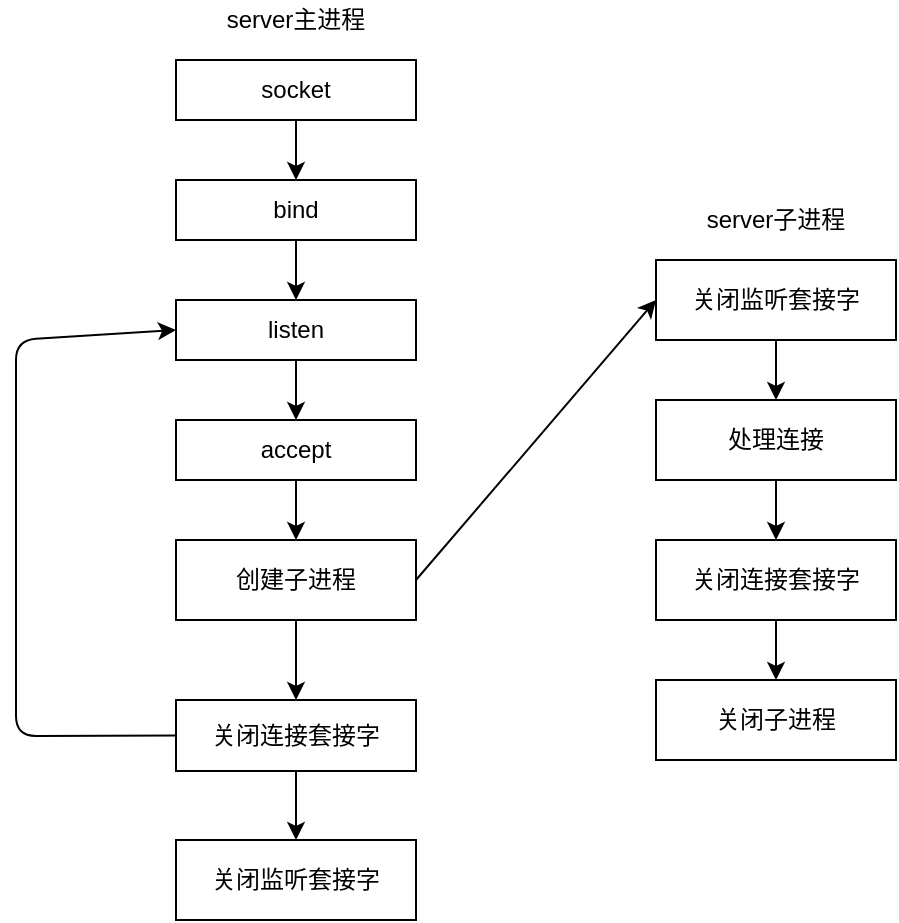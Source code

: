 <mxfile version="14.1.4" type="github">
  <diagram id="NiWNFdewKMT7mrV2jJuY" name="Page-1">
    <mxGraphModel dx="1038" dy="536" grid="1" gridSize="10" guides="1" tooltips="1" connect="1" arrows="1" fold="1" page="1" pageScale="1" pageWidth="827" pageHeight="1169" math="0" shadow="0">
      <root>
        <mxCell id="0" />
        <mxCell id="1" parent="0" />
        <mxCell id="lmPQsxL3FE32rnyz3SJW-3" value="" style="edgeStyle=orthogonalEdgeStyle;rounded=0;orthogonalLoop=1;jettySize=auto;html=1;" edge="1" parent="1" source="lmPQsxL3FE32rnyz3SJW-1" target="lmPQsxL3FE32rnyz3SJW-2">
          <mxGeometry relative="1" as="geometry" />
        </mxCell>
        <mxCell id="lmPQsxL3FE32rnyz3SJW-1" value="socket" style="rounded=0;whiteSpace=wrap;html=1;" vertex="1" parent="1">
          <mxGeometry x="110" y="120" width="120" height="30" as="geometry" />
        </mxCell>
        <mxCell id="lmPQsxL3FE32rnyz3SJW-5" value="" style="edgeStyle=orthogonalEdgeStyle;rounded=0;orthogonalLoop=1;jettySize=auto;html=1;" edge="1" parent="1" source="lmPQsxL3FE32rnyz3SJW-2" target="lmPQsxL3FE32rnyz3SJW-4">
          <mxGeometry relative="1" as="geometry" />
        </mxCell>
        <mxCell id="lmPQsxL3FE32rnyz3SJW-2" value="bind" style="whiteSpace=wrap;html=1;rounded=0;" vertex="1" parent="1">
          <mxGeometry x="110" y="180" width="120" height="30" as="geometry" />
        </mxCell>
        <mxCell id="lmPQsxL3FE32rnyz3SJW-7" value="" style="edgeStyle=orthogonalEdgeStyle;rounded=0;orthogonalLoop=1;jettySize=auto;html=1;" edge="1" parent="1" source="lmPQsxL3FE32rnyz3SJW-4" target="lmPQsxL3FE32rnyz3SJW-6">
          <mxGeometry relative="1" as="geometry" />
        </mxCell>
        <mxCell id="lmPQsxL3FE32rnyz3SJW-4" value="listen" style="whiteSpace=wrap;html=1;rounded=0;" vertex="1" parent="1">
          <mxGeometry x="110" y="240" width="120" height="30" as="geometry" />
        </mxCell>
        <mxCell id="lmPQsxL3FE32rnyz3SJW-9" value="" style="edgeStyle=orthogonalEdgeStyle;rounded=0;orthogonalLoop=1;jettySize=auto;html=1;" edge="1" parent="1" source="lmPQsxL3FE32rnyz3SJW-6">
          <mxGeometry relative="1" as="geometry">
            <mxPoint x="170" y="360" as="targetPoint" />
          </mxGeometry>
        </mxCell>
        <mxCell id="lmPQsxL3FE32rnyz3SJW-6" value="accept" style="whiteSpace=wrap;html=1;rounded=0;" vertex="1" parent="1">
          <mxGeometry x="110" y="300" width="120" height="30" as="geometry" />
        </mxCell>
        <mxCell id="lmPQsxL3FE32rnyz3SJW-17" value="" style="edgeStyle=orthogonalEdgeStyle;rounded=0;orthogonalLoop=1;jettySize=auto;html=1;" edge="1" parent="1" source="lmPQsxL3FE32rnyz3SJW-39" target="lmPQsxL3FE32rnyz3SJW-16">
          <mxGeometry relative="1" as="geometry">
            <mxPoint x="170" y="560" as="sourcePoint" />
          </mxGeometry>
        </mxCell>
        <mxCell id="lmPQsxL3FE32rnyz3SJW-38" value="" style="edgeStyle=orthogonalEdgeStyle;rounded=0;orthogonalLoop=1;jettySize=auto;html=1;" edge="1" parent="1" source="lmPQsxL3FE32rnyz3SJW-16" target="lmPQsxL3FE32rnyz3SJW-37">
          <mxGeometry relative="1" as="geometry" />
        </mxCell>
        <mxCell id="lmPQsxL3FE32rnyz3SJW-16" value="关闭连接套接字" style="whiteSpace=wrap;html=1;rounded=0;" vertex="1" parent="1">
          <mxGeometry x="110" y="440" width="120" height="35.5" as="geometry" />
        </mxCell>
        <mxCell id="lmPQsxL3FE32rnyz3SJW-18" value="server主进程" style="text;html=1;strokeColor=none;fillColor=none;align=center;verticalAlign=middle;whiteSpace=wrap;rounded=0;" vertex="1" parent="1">
          <mxGeometry x="130" y="90" width="80" height="20" as="geometry" />
        </mxCell>
        <mxCell id="lmPQsxL3FE32rnyz3SJW-36" value="" style="endArrow=classic;html=1;exitX=0;exitY=0.5;exitDx=0;exitDy=0;entryX=0;entryY=0.5;entryDx=0;entryDy=0;" edge="1" parent="1" source="lmPQsxL3FE32rnyz3SJW-16" target="lmPQsxL3FE32rnyz3SJW-4">
          <mxGeometry width="50" height="50" relative="1" as="geometry">
            <mxPoint x="390" y="480" as="sourcePoint" />
            <mxPoint x="30" y="210" as="targetPoint" />
            <Array as="points">
              <mxPoint x="30" y="458" />
              <mxPoint x="30" y="260" />
            </Array>
          </mxGeometry>
        </mxCell>
        <mxCell id="lmPQsxL3FE32rnyz3SJW-37" value="关闭监听套接字" style="whiteSpace=wrap;html=1;rounded=0;" vertex="1" parent="1">
          <mxGeometry x="110" y="510" width="120" height="40" as="geometry" />
        </mxCell>
        <mxCell id="lmPQsxL3FE32rnyz3SJW-39" value="创建子进程" style="rounded=0;whiteSpace=wrap;html=1;" vertex="1" parent="1">
          <mxGeometry x="110" y="360" width="120" height="40" as="geometry" />
        </mxCell>
        <mxCell id="lmPQsxL3FE32rnyz3SJW-42" value="" style="edgeStyle=orthogonalEdgeStyle;rounded=0;orthogonalLoop=1;jettySize=auto;html=1;" edge="1" parent="1" source="lmPQsxL3FE32rnyz3SJW-40" target="lmPQsxL3FE32rnyz3SJW-41">
          <mxGeometry relative="1" as="geometry" />
        </mxCell>
        <mxCell id="lmPQsxL3FE32rnyz3SJW-40" value="关闭监听套接字" style="rounded=0;whiteSpace=wrap;html=1;" vertex="1" parent="1">
          <mxGeometry x="350" y="220" width="120" height="40" as="geometry" />
        </mxCell>
        <mxCell id="lmPQsxL3FE32rnyz3SJW-44" value="" style="edgeStyle=orthogonalEdgeStyle;rounded=0;orthogonalLoop=1;jettySize=auto;html=1;" edge="1" parent="1" source="lmPQsxL3FE32rnyz3SJW-41" target="lmPQsxL3FE32rnyz3SJW-43">
          <mxGeometry relative="1" as="geometry" />
        </mxCell>
        <mxCell id="lmPQsxL3FE32rnyz3SJW-41" value="处理连接" style="whiteSpace=wrap;html=1;rounded=0;" vertex="1" parent="1">
          <mxGeometry x="350" y="290" width="120" height="40" as="geometry" />
        </mxCell>
        <mxCell id="lmPQsxL3FE32rnyz3SJW-46" value="" style="edgeStyle=orthogonalEdgeStyle;rounded=0;orthogonalLoop=1;jettySize=auto;html=1;" edge="1" parent="1" source="lmPQsxL3FE32rnyz3SJW-43" target="lmPQsxL3FE32rnyz3SJW-45">
          <mxGeometry relative="1" as="geometry" />
        </mxCell>
        <mxCell id="lmPQsxL3FE32rnyz3SJW-43" value="关闭连接套接字" style="whiteSpace=wrap;html=1;rounded=0;" vertex="1" parent="1">
          <mxGeometry x="350" y="360" width="120" height="40" as="geometry" />
        </mxCell>
        <mxCell id="lmPQsxL3FE32rnyz3SJW-45" value="关闭子进程" style="whiteSpace=wrap;html=1;rounded=0;" vertex="1" parent="1">
          <mxGeometry x="350" y="430" width="120" height="40" as="geometry" />
        </mxCell>
        <mxCell id="lmPQsxL3FE32rnyz3SJW-47" value="" style="endArrow=classic;html=1;exitX=1;exitY=0.5;exitDx=0;exitDy=0;entryX=0;entryY=0.5;entryDx=0;entryDy=0;" edge="1" parent="1" source="lmPQsxL3FE32rnyz3SJW-39" target="lmPQsxL3FE32rnyz3SJW-40">
          <mxGeometry width="50" height="50" relative="1" as="geometry">
            <mxPoint x="390" y="380" as="sourcePoint" />
            <mxPoint x="440" y="330" as="targetPoint" />
          </mxGeometry>
        </mxCell>
        <mxCell id="lmPQsxL3FE32rnyz3SJW-48" value="server子进程" style="text;html=1;strokeColor=none;fillColor=none;align=center;verticalAlign=middle;whiteSpace=wrap;rounded=0;" vertex="1" parent="1">
          <mxGeometry x="370" y="190" width="80" height="20" as="geometry" />
        </mxCell>
      </root>
    </mxGraphModel>
  </diagram>
</mxfile>
